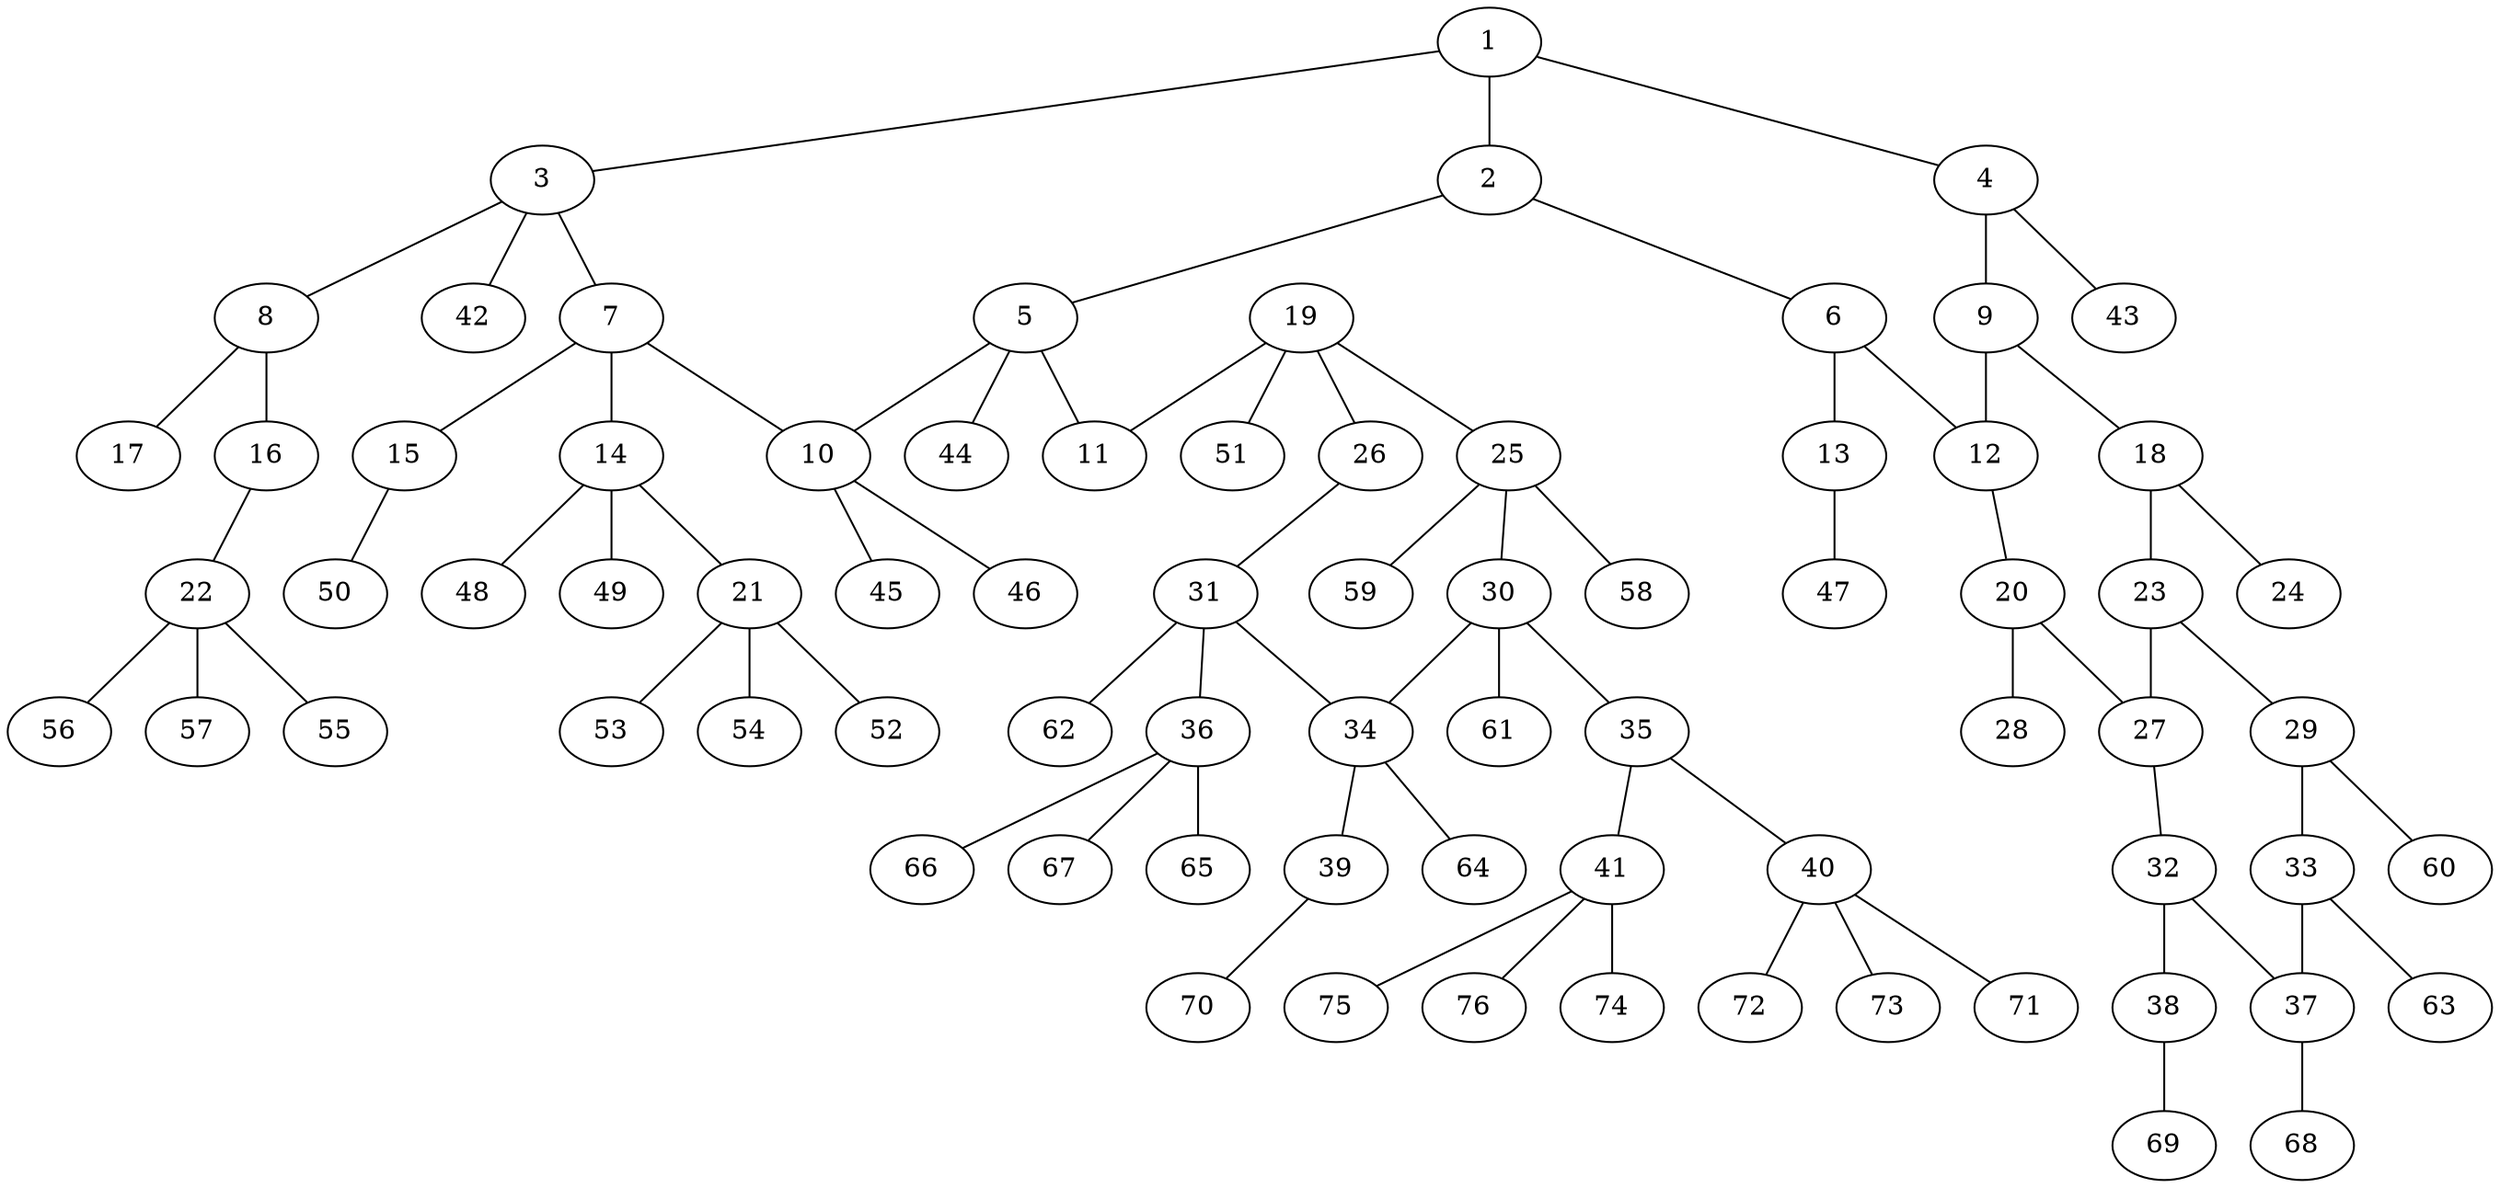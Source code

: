 graph molecule_2574 {
	1	 [chem=C];
	2	 [chem=C];
	1 -- 2	 [valence=1];
	3	 [chem=C];
	1 -- 3	 [valence=1];
	4	 [chem=C];
	1 -- 4	 [valence=2];
	5	 [chem=C];
	2 -- 5	 [valence=1];
	6	 [chem=C];
	2 -- 6	 [valence=2];
	7	 [chem=C];
	3 -- 7	 [valence=1];
	8	 [chem=C];
	3 -- 8	 [valence=1];
	42	 [chem=H];
	3 -- 42	 [valence=1];
	9	 [chem=C];
	4 -- 9	 [valence=1];
	43	 [chem=H];
	4 -- 43	 [valence=1];
	10	 [chem=C];
	5 -- 10	 [valence=1];
	11	 [chem=O];
	5 -- 11	 [valence=1];
	44	 [chem=H];
	5 -- 44	 [valence=1];
	12	 [chem=C];
	6 -- 12	 [valence=1];
	13	 [chem=O];
	6 -- 13	 [valence=1];
	7 -- 10	 [valence=1];
	14	 [chem=C];
	7 -- 14	 [valence=1];
	15	 [chem=O];
	7 -- 15	 [valence=1];
	16	 [chem=O];
	8 -- 16	 [valence=1];
	17	 [chem=O];
	8 -- 17	 [valence=2];
	9 -- 12	 [valence=2];
	18	 [chem=C];
	9 -- 18	 [valence=1];
	45	 [chem=H];
	10 -- 45	 [valence=1];
	46	 [chem=H];
	10 -- 46	 [valence=1];
	20	 [chem=C];
	12 -- 20	 [valence=1];
	47	 [chem=H];
	13 -- 47	 [valence=1];
	21	 [chem=C];
	14 -- 21	 [valence=1];
	48	 [chem=H];
	14 -- 48	 [valence=1];
	49	 [chem=H];
	14 -- 49	 [valence=1];
	50	 [chem=H];
	15 -- 50	 [valence=1];
	22	 [chem=C];
	16 -- 22	 [valence=1];
	23	 [chem=C];
	18 -- 23	 [valence=1];
	24	 [chem=O];
	18 -- 24	 [valence=2];
	19	 [chem=C];
	19 -- 11	 [valence=1];
	25	 [chem=C];
	19 -- 25	 [valence=1];
	26	 [chem=O];
	19 -- 26	 [valence=1];
	51	 [chem=H];
	19 -- 51	 [valence=1];
	27	 [chem=C];
	20 -- 27	 [valence=1];
	28	 [chem=O];
	20 -- 28	 [valence=2];
	52	 [chem=H];
	21 -- 52	 [valence=1];
	53	 [chem=H];
	21 -- 53	 [valence=1];
	54	 [chem=H];
	21 -- 54	 [valence=1];
	55	 [chem=H];
	22 -- 55	 [valence=1];
	56	 [chem=H];
	22 -- 56	 [valence=1];
	57	 [chem=H];
	22 -- 57	 [valence=1];
	23 -- 27	 [valence=2];
	29	 [chem=C];
	23 -- 29	 [valence=1];
	30	 [chem=C];
	25 -- 30	 [valence=1];
	58	 [chem=H];
	25 -- 58	 [valence=1];
	59	 [chem=H];
	25 -- 59	 [valence=1];
	31	 [chem=C];
	26 -- 31	 [valence=1];
	32	 [chem=C];
	27 -- 32	 [valence=1];
	33	 [chem=C];
	29 -- 33	 [valence=2];
	60	 [chem=H];
	29 -- 60	 [valence=1];
	34	 [chem=C];
	30 -- 34	 [valence=1];
	35	 [chem=N];
	30 -- 35	 [valence=1];
	61	 [chem=H];
	30 -- 61	 [valence=1];
	31 -- 34	 [valence=1];
	36	 [chem=C];
	31 -- 36	 [valence=1];
	62	 [chem=H];
	31 -- 62	 [valence=1];
	37	 [chem=C];
	32 -- 37	 [valence=2];
	38	 [chem=O];
	32 -- 38	 [valence=1];
	33 -- 37	 [valence=1];
	63	 [chem=H];
	33 -- 63	 [valence=1];
	39	 [chem=O];
	34 -- 39	 [valence=1];
	64	 [chem=H];
	34 -- 64	 [valence=1];
	40	 [chem=C];
	35 -- 40	 [valence=1];
	41	 [chem=C];
	35 -- 41	 [valence=1];
	65	 [chem=H];
	36 -- 65	 [valence=1];
	66	 [chem=H];
	36 -- 66	 [valence=1];
	67	 [chem=H];
	36 -- 67	 [valence=1];
	68	 [chem=H];
	37 -- 68	 [valence=1];
	69	 [chem=H];
	38 -- 69	 [valence=1];
	70	 [chem=H];
	39 -- 70	 [valence=1];
	71	 [chem=H];
	40 -- 71	 [valence=1];
	72	 [chem=H];
	40 -- 72	 [valence=1];
	73	 [chem=H];
	40 -- 73	 [valence=1];
	74	 [chem=H];
	41 -- 74	 [valence=1];
	75	 [chem=H];
	41 -- 75	 [valence=1];
	76	 [chem=H];
	41 -- 76	 [valence=1];
}
